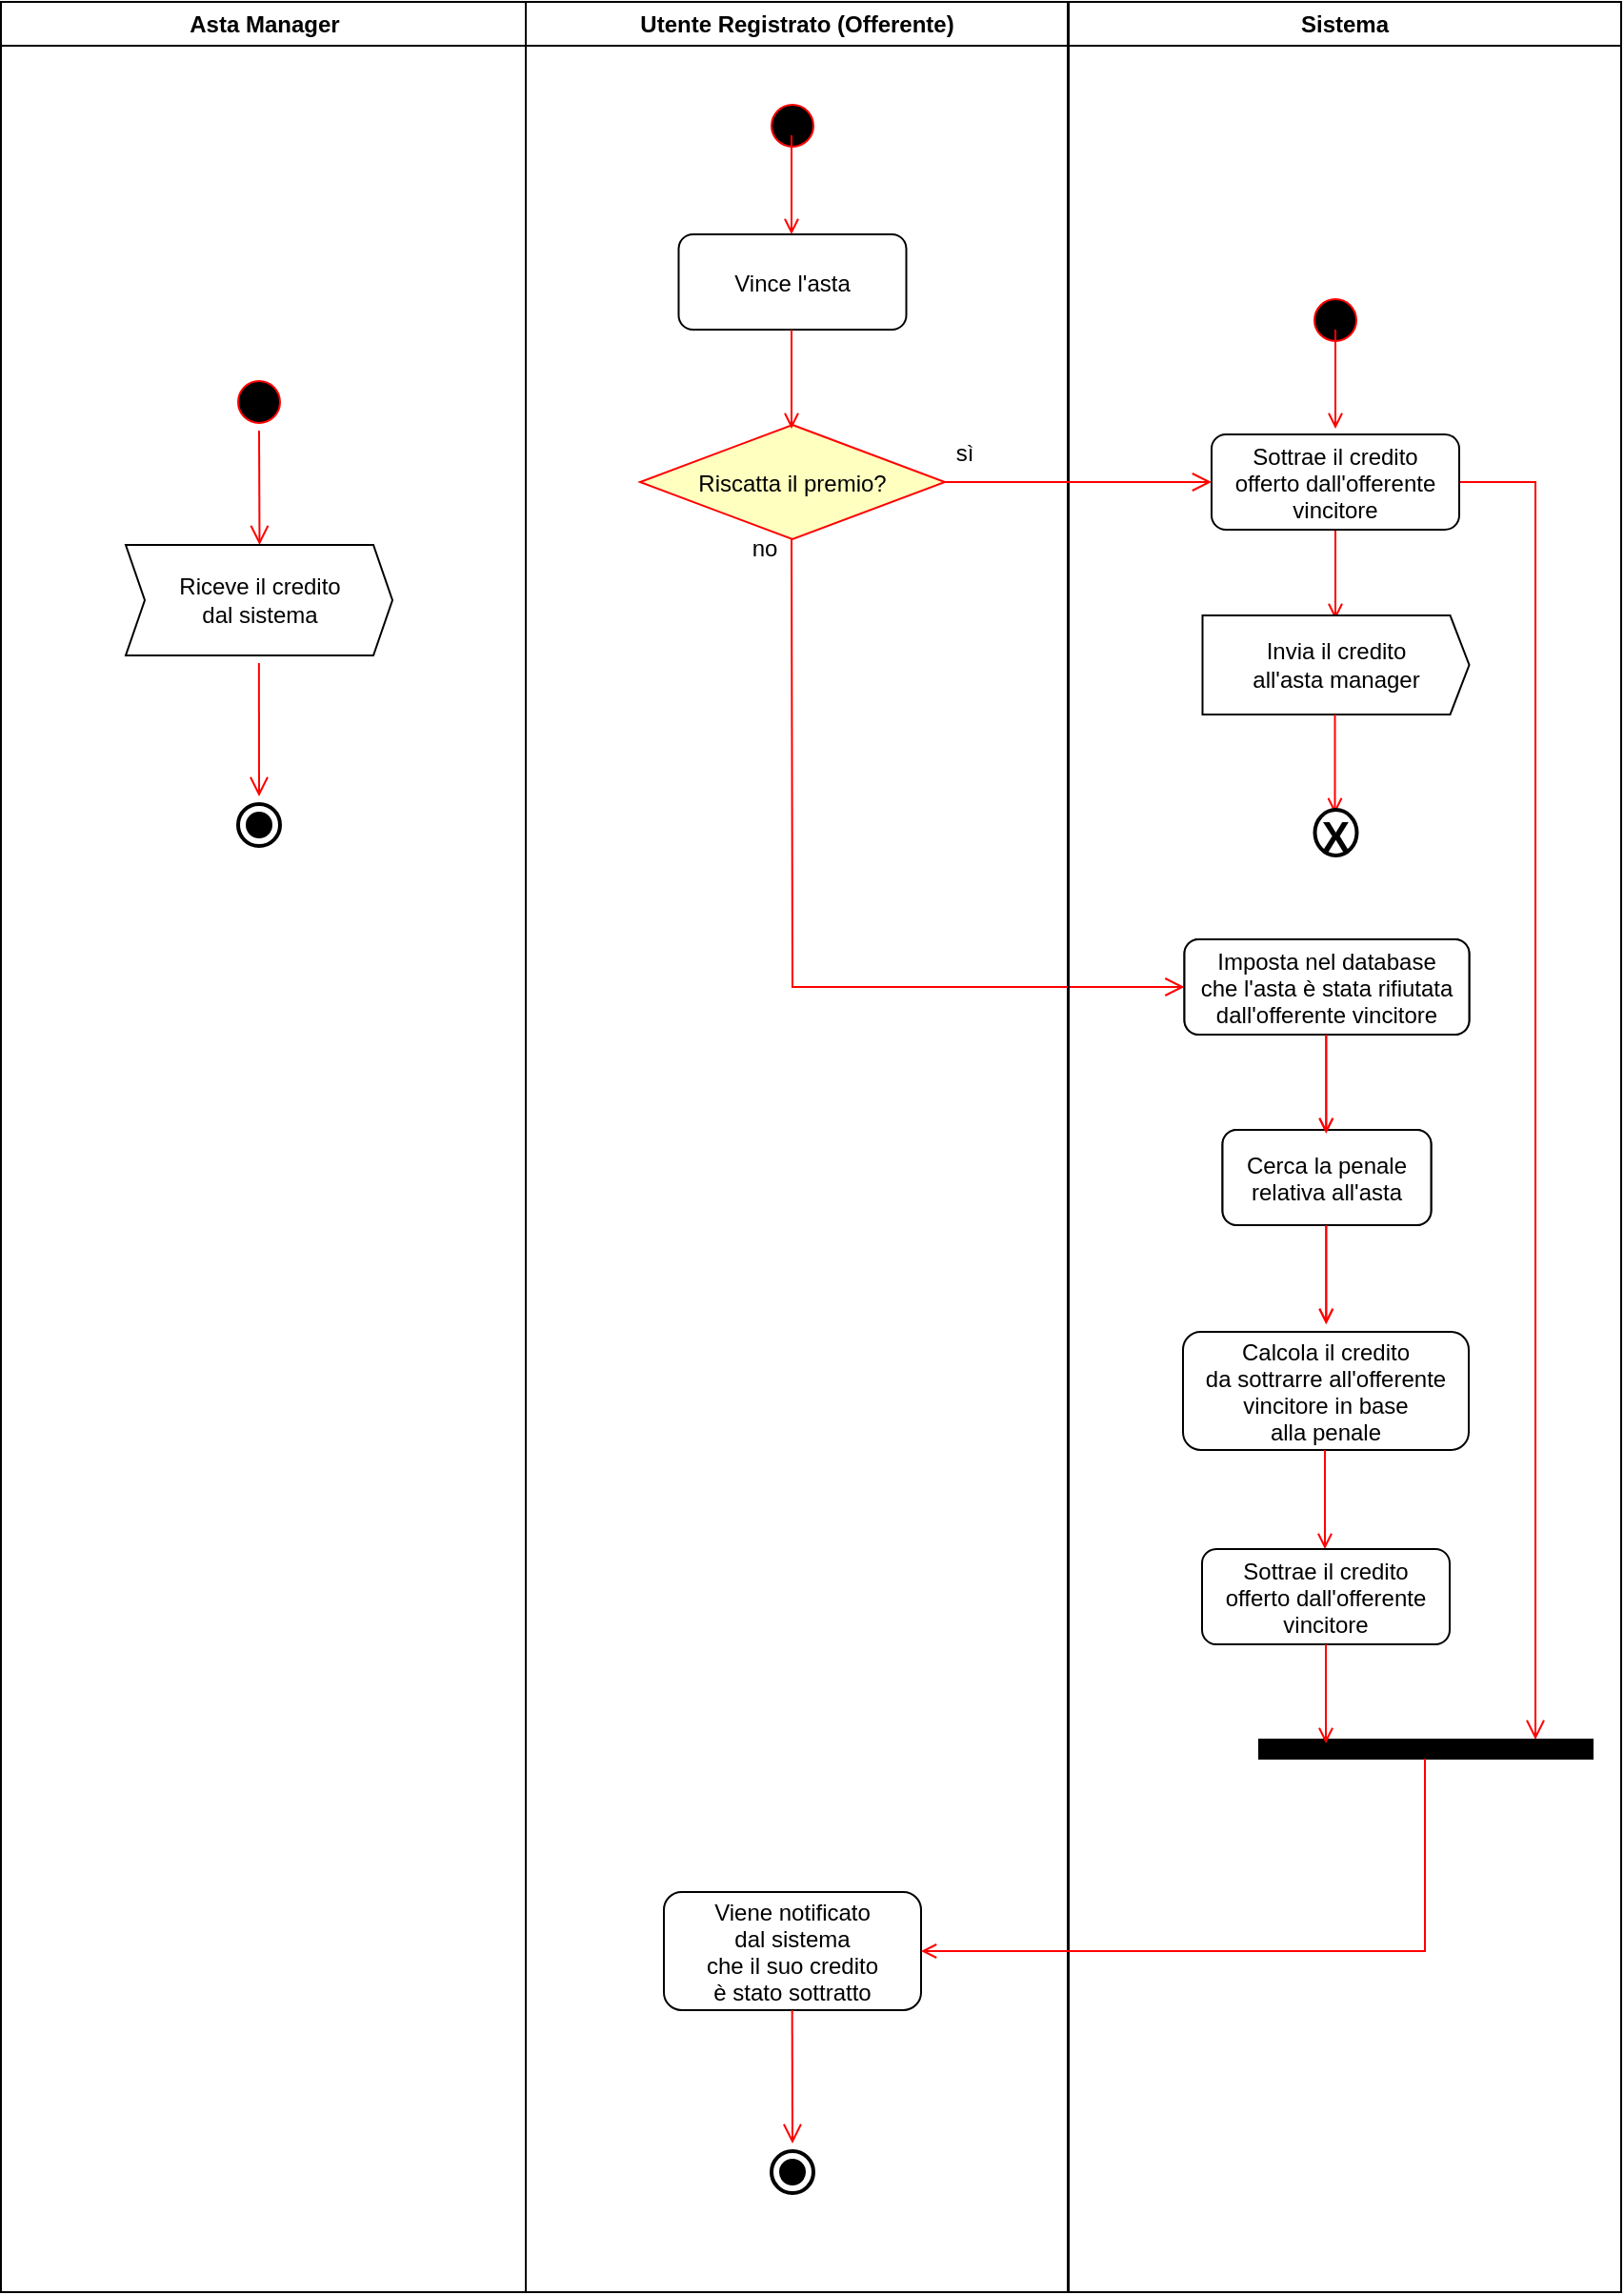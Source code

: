 <mxfile version="12.8.6" type="device"><diagram name="Page-1" id="e7e014a7-5840-1c2e-5031-d8a46d1fe8dd"><mxGraphModel dx="2037" dy="433" grid="1" gridSize="10" guides="1" tooltips="1" connect="1" arrows="1" fold="1" page="1" pageScale="1" pageWidth="1169" pageHeight="826" background="#ffffff" math="0" shadow="0"><root><mxCell id="0"/><mxCell id="1" parent="0"/><mxCell id="2" value="Utente Registrato (Offerente)" style="swimlane;whiteSpace=wrap;startSize=23;fillColor=#FFFFFF;" parent="1" vertex="1"><mxGeometry x="160" y="128" width="284.5" height="1202" as="geometry"/></mxCell><mxCell id="5" value="" style="ellipse;shape=startState;fillColor=#000000;strokeColor=#ff0000;" parent="2" vertex="1"><mxGeometry x="125" y="50" width="30" height="30" as="geometry"/></mxCell><mxCell id="eNjKnxnhM7I3QnOs5YvO-47" value="Vince l'asta" style="gradientColor=none;rounded=1;" parent="2" vertex="1"><mxGeometry x="80.25" y="122" width="119.5" height="50" as="geometry"/></mxCell><mxCell id="eNjKnxnhM7I3QnOs5YvO-108" value="Viene notificato&#10;dal sistema&#10;che il suo credito&#10;è stato sottratto" style="rounded=1;" parent="2" vertex="1"><mxGeometry x="72.5" y="992" width="135" height="62" as="geometry"/></mxCell><mxCell id="eNjKnxnhM7I3QnOs5YvO-105" value="" style="ellipse;shape=startState;fillColor=#FFFFFF;strokeColor=#000000;strokeWidth=2;" parent="2" vertex="1"><mxGeometry x="125" y="1124" width="30" height="30" as="geometry"/></mxCell><mxCell id="eNjKnxnhM7I3QnOs5YvO-107" value="" style="ellipse;shape=startState;fillColor=#000000;strokeColor=#000000;strokeWidth=2;" parent="2" vertex="1"><mxGeometry x="130" y="1129" width="20" height="20" as="geometry"/></mxCell><mxCell id="eNjKnxnhM7I3QnOs5YvO-71" value="Riscatta il premio?" style="rhombus;fillColor=#ffffc0;strokeColor=#ff0000;" parent="2" vertex="1"><mxGeometry x="60" y="222" width="160" height="60" as="geometry"/></mxCell><mxCell id="eNjKnxnhM7I3QnOs5YvO-134" value="no" style="text;html=1;align=center;verticalAlign=middle;resizable=0;points=[];autosize=1;" parent="2" vertex="1"><mxGeometry x="109.5" y="277" width="30" height="20" as="geometry"/></mxCell><mxCell id="eNjKnxnhM7I3QnOs5YvO-146" value="" style="edgeStyle=elbowEdgeStyle;elbow=horizontal;align=left;verticalAlign=top;endArrow=open;endSize=8;strokeColor=#FF0000;endFill=1;rounded=0" parent="2" edge="1"><mxGeometry x="-1" relative="1" as="geometry"><mxPoint x="139.83" y="1124" as="targetPoint"/><mxPoint x="139.83" y="1054" as="sourcePoint"/></mxGeometry></mxCell><mxCell id="_-u9GWf0EjWN9-HM1iEF-20" value="sì" style="text;html=1;align=center;verticalAlign=middle;resizable=0;points=[];autosize=1;" vertex="1" parent="2"><mxGeometry x="220" y="227" width="20" height="20" as="geometry"/></mxCell><mxCell id="_-u9GWf0EjWN9-HM1iEF-22" value="" style="endArrow=open;strokeColor=#FF0000;endFill=1;rounded=0" edge="1" parent="2"><mxGeometry relative="1" as="geometry"><mxPoint x="139.5" y="172" as="sourcePoint"/><mxPoint x="139.5" y="224" as="targetPoint"/></mxGeometry></mxCell><mxCell id="_-u9GWf0EjWN9-HM1iEF-54" value="" style="endArrow=open;strokeColor=#FF0000;endFill=1;rounded=0" edge="1" parent="2"><mxGeometry relative="1" as="geometry"><mxPoint x="139.5" y="70" as="sourcePoint"/><mxPoint x="139.5" y="122" as="targetPoint"/></mxGeometry></mxCell><mxCell id="_-u9GWf0EjWN9-HM1iEF-65" value="" style="edgeStyle=elbowEdgeStyle;elbow=horizontal;align=left;verticalAlign=top;endArrow=open;endSize=8;strokeColor=#FF0000;endFill=1;rounded=0;entryX=0;entryY=0.5;entryDx=0;entryDy=0;" edge="1" parent="2" target="_-u9GWf0EjWN9-HM1iEF-11"><mxGeometry x="-1" relative="1" as="geometry"><mxPoint x="139.5" y="352" as="targetPoint"/><mxPoint x="139.5" y="282" as="sourcePoint"/><Array as="points"><mxPoint x="140" y="402"/></Array></mxGeometry></mxCell><mxCell id="3" value="Sistema" style="swimlane;whiteSpace=wrap;startSize=23;" parent="1" vertex="1"><mxGeometry x="445" y="128" width="290" height="1202" as="geometry"/></mxCell><mxCell id="eNjKnxnhM7I3QnOs5YvO-135" value="Imposta nel database&#10;che l'asta è stata rifiutata&#10;dall'offerente vincitore" style="rounded=1;" parent="3" vertex="1"><mxGeometry x="60.75" y="492" width="149.5" height="50" as="geometry"/></mxCell><mxCell id="eNjKnxnhM7I3QnOs5YvO-136" value="Cerca la penale &#10;relativa all'asta" style="rounded=1;" parent="3" vertex="1"><mxGeometry x="80.75" y="592" width="109.5" height="50" as="geometry"/></mxCell><mxCell id="eNjKnxnhM7I3QnOs5YvO-137" value="" style="endArrow=open;strokeColor=#FF0000;endFill=1;rounded=0" parent="3" edge="1"><mxGeometry relative="1" as="geometry"><mxPoint x="135.16" y="542" as="sourcePoint"/><mxPoint x="135.16" y="594" as="targetPoint"/></mxGeometry></mxCell><mxCell id="eNjKnxnhM7I3QnOs5YvO-139" value="" style="endArrow=open;strokeColor=#FF0000;endFill=1;rounded=0" parent="3" edge="1"><mxGeometry relative="1" as="geometry"><mxPoint x="135.16" y="642.0" as="sourcePoint"/><mxPoint x="135.16" y="694" as="targetPoint"/></mxGeometry></mxCell><mxCell id="_-u9GWf0EjWN9-HM1iEF-6" value="Sistema" style="swimlane;whiteSpace=wrap;startSize=23;" vertex="1" parent="3"><mxGeometry width="290" height="1202" as="geometry"/></mxCell><mxCell id="_-u9GWf0EjWN9-HM1iEF-11" value="Imposta nel database&#10;che l'asta è stata rifiutata&#10;dall'offerente vincitore" style="rounded=1;" vertex="1" parent="_-u9GWf0EjWN9-HM1iEF-6"><mxGeometry x="60.75" y="492" width="149.5" height="50" as="geometry"/></mxCell><mxCell id="_-u9GWf0EjWN9-HM1iEF-12" value="Cerca la penale &#10;relativa all'asta" style="rounded=1;" vertex="1" parent="_-u9GWf0EjWN9-HM1iEF-6"><mxGeometry x="80.75" y="592" width="109.5" height="50" as="geometry"/></mxCell><mxCell id="_-u9GWf0EjWN9-HM1iEF-13" value="" style="endArrow=open;strokeColor=#FF0000;endFill=1;rounded=0" edge="1" parent="_-u9GWf0EjWN9-HM1iEF-6"><mxGeometry relative="1" as="geometry"><mxPoint x="135.16" y="542" as="sourcePoint"/><mxPoint x="135.16" y="594" as="targetPoint"/></mxGeometry></mxCell><mxCell id="_-u9GWf0EjWN9-HM1iEF-15" value="" style="endArrow=open;strokeColor=#FF0000;endFill=1;rounded=0" edge="1" parent="_-u9GWf0EjWN9-HM1iEF-6"><mxGeometry relative="1" as="geometry"><mxPoint x="135.16" y="642.0" as="sourcePoint"/><mxPoint x="135.16" y="694" as="targetPoint"/></mxGeometry></mxCell><mxCell id="_-u9GWf0EjWN9-HM1iEF-23" value="" style="endArrow=open;strokeColor=#FF0000;endFill=1;rounded=0" edge="1" parent="_-u9GWf0EjWN9-HM1iEF-6"><mxGeometry relative="1" as="geometry"><mxPoint x="140" y="272" as="sourcePoint"/><mxPoint x="140" y="324" as="targetPoint"/></mxGeometry></mxCell><mxCell id="_-u9GWf0EjWN9-HM1iEF-51" value="" style="ellipse;shape=startState;fillColor=#000000;strokeColor=#ff0000;" vertex="1" parent="_-u9GWf0EjWN9-HM1iEF-6"><mxGeometry x="125" y="152" width="30" height="30" as="geometry"/></mxCell><mxCell id="_-u9GWf0EjWN9-HM1iEF-52" value="" style="endArrow=open;strokeColor=#FF0000;endFill=1;rounded=0" edge="1" parent="_-u9GWf0EjWN9-HM1iEF-6"><mxGeometry relative="1" as="geometry"><mxPoint x="140" y="172" as="sourcePoint"/><mxPoint x="140" y="224" as="targetPoint"/></mxGeometry></mxCell><mxCell id="_-u9GWf0EjWN9-HM1iEF-60" value="Invia il credito&lt;br&gt;all'asta manager" style="html=1;shadow=0;dashed=0;align=center;verticalAlign=middle;shape=mxgraph.arrows2.arrow;dy=0;dx=10;notch=0;rounded=0;comic=0;strokeWidth=1;" vertex="1" parent="_-u9GWf0EjWN9-HM1iEF-6"><mxGeometry x="70.25" y="322" width="140" height="52" as="geometry"/></mxCell><mxCell id="_-u9GWf0EjWN9-HM1iEF-61" value="" style="endArrow=open;strokeColor=#FF0000;endFill=1;rounded=0" edge="1" parent="_-u9GWf0EjWN9-HM1iEF-6"><mxGeometry relative="1" as="geometry"><mxPoint x="139.75" y="374" as="sourcePoint"/><mxPoint x="139.75" y="426" as="targetPoint"/></mxGeometry></mxCell><mxCell id="_-u9GWf0EjWN9-HM1iEF-62" value="X" style="ellipse;shape=startState;fillColor=#FFFFFF;strokeColor=#000000;strokeWidth=2;fontSize=22;fontStyle=1" vertex="1" parent="_-u9GWf0EjWN9-HM1iEF-6"><mxGeometry x="125.25" y="420" width="30" height="32" as="geometry"/></mxCell><mxCell id="_-u9GWf0EjWN9-HM1iEF-70" value="Calcola il credito&#10;da sottrarre all'offerente&#10;vincitore in base&#10;alla penale" style="rounded=1;" vertex="1" parent="_-u9GWf0EjWN9-HM1iEF-6"><mxGeometry x="60" y="698" width="150" height="62" as="geometry"/></mxCell><mxCell id="_-u9GWf0EjWN9-HM1iEF-71" value="" style="endArrow=open;strokeColor=#FF0000;endFill=1;rounded=0" edge="1" parent="_-u9GWf0EjWN9-HM1iEF-6"><mxGeometry relative="1" as="geometry"><mxPoint x="134.5" y="760" as="sourcePoint"/><mxPoint x="134.5" y="812" as="targetPoint"/></mxGeometry></mxCell><mxCell id="_-u9GWf0EjWN9-HM1iEF-72" value="Sottrae il credito&#10;offerto dall'offerente&#10;vincitore" style="rounded=1;" vertex="1" parent="_-u9GWf0EjWN9-HM1iEF-6"><mxGeometry x="70" y="812" width="130" height="50" as="geometry"/></mxCell><mxCell id="_-u9GWf0EjWN9-HM1iEF-73" value="" style="edgeStyle=elbowEdgeStyle;elbow=horizontal;verticalAlign=bottom;endArrow=open;endSize=8;strokeColor=#FF0000;endFill=1;rounded=0;exitX=1;exitY=0.5;exitDx=0;exitDy=0;" edge="1" parent="_-u9GWf0EjWN9-HM1iEF-6"><mxGeometry x="-99" y="-149" as="geometry"><mxPoint x="245" y="912" as="targetPoint"/><mxPoint x="200" y="252" as="sourcePoint"/><Array as="points"><mxPoint x="245" y="562"/></Array></mxGeometry></mxCell><mxCell id="_-u9GWf0EjWN9-HM1iEF-75" value="" style="rounded=0;whiteSpace=wrap;html=1;shadow=0;comic=0;strokeWidth=1;fontSize=22;fontColor=none;fillColor=#000000;" vertex="1" parent="_-u9GWf0EjWN9-HM1iEF-6"><mxGeometry x="100" y="912" width="175" height="10" as="geometry"/></mxCell><mxCell id="_-u9GWf0EjWN9-HM1iEF-77" value="" style="endArrow=open;strokeColor=#FF0000;endFill=1;rounded=0" edge="1" parent="_-u9GWf0EjWN9-HM1iEF-6"><mxGeometry relative="1" as="geometry"><mxPoint x="135" y="862" as="sourcePoint"/><mxPoint x="135" y="914" as="targetPoint"/></mxGeometry></mxCell><mxCell id="_-u9GWf0EjWN9-HM1iEF-80" value="" style="endArrow=open;strokeColor=#FF0000;endFill=1;rounded=0;entryX=1;entryY=0.5;entryDx=0;entryDy=0;" edge="1" parent="_-u9GWf0EjWN9-HM1iEF-6" target="eNjKnxnhM7I3QnOs5YvO-108"><mxGeometry relative="1" as="geometry"><mxPoint x="187" y="922" as="sourcePoint"/><mxPoint x="187" y="974" as="targetPoint"/><Array as="points"><mxPoint x="187" y="1023"/></Array></mxGeometry></mxCell><mxCell id="eNjKnxnhM7I3QnOs5YvO-111" value="Asta Manager" style="swimlane;whiteSpace=wrap" parent="1" vertex="1"><mxGeometry x="-115.5" y="128" width="275.5" height="1202" as="geometry"/></mxCell><mxCell id="eNjKnxnhM7I3QnOs5YvO-132" value="" style="ellipse;shape=startState;fillColor=#FFFFFF;strokeColor=#000000;strokeWidth=2;" parent="eNjKnxnhM7I3QnOs5YvO-111" vertex="1"><mxGeometry x="120.5" y="417" width="30" height="30" as="geometry"/></mxCell><mxCell id="eNjKnxnhM7I3QnOs5YvO-114" value="" style="edgeStyle=elbowEdgeStyle;elbow=horizontal;align=left;verticalAlign=top;endArrow=open;endSize=8;strokeColor=#FF0000;endFill=1;rounded=0" parent="eNjKnxnhM7I3QnOs5YvO-111" edge="1"><mxGeometry x="-1" relative="1" as="geometry"><mxPoint x="135.43" y="417" as="targetPoint"/><mxPoint x="135.43" y="347" as="sourcePoint"/></mxGeometry></mxCell><mxCell id="eNjKnxnhM7I3QnOs5YvO-116" value="" style="ellipse;shape=startState;fillColor=#000000;strokeColor=#ff0000;" parent="eNjKnxnhM7I3QnOs5YvO-111" vertex="1"><mxGeometry x="120.5" y="195" width="30" height="30" as="geometry"/></mxCell><mxCell id="eNjKnxnhM7I3QnOs5YvO-117" value="" style="edgeStyle=elbowEdgeStyle;elbow=horizontal;verticalAlign=bottom;endArrow=open;endSize=8;strokeColor=#FF0000;endFill=1;rounded=0" parent="eNjKnxnhM7I3QnOs5YvO-111" source="eNjKnxnhM7I3QnOs5YvO-116" edge="1"><mxGeometry x="-346.75" y="100" as="geometry"><mxPoint x="136.25" y="285" as="targetPoint"/><Array as="points"><mxPoint x="135.75" y="265"/></Array></mxGeometry></mxCell><mxCell id="eNjKnxnhM7I3QnOs5YvO-131" value="" style="ellipse;shape=startState;fillColor=#000000;strokeColor=#000000;strokeWidth=2;" parent="eNjKnxnhM7I3QnOs5YvO-111" vertex="1"><mxGeometry x="125.5" y="422" width="20" height="20" as="geometry"/></mxCell><mxCell id="_-u9GWf0EjWN9-HM1iEF-59" value="Riceve il credito&lt;br&gt;dal sistema" style="html=1;shadow=0;dashed=0;align=center;verticalAlign=middle;shape=mxgraph.arrows2.arrow;dy=0;dx=10;notch=10;rounded=0;comic=0;strokeWidth=1;" vertex="1" parent="eNjKnxnhM7I3QnOs5YvO-111"><mxGeometry x="65.5" y="285" width="140" height="58" as="geometry"/></mxCell><mxCell id="_-u9GWf0EjWN9-HM1iEF-21" value="Sottrae il credito&#10;offerto dall'offerente&#10;vincitore" style="rounded=1;" vertex="1" parent="1"><mxGeometry x="520" y="355" width="130" height="50" as="geometry"/></mxCell><mxCell id="_-u9GWf0EjWN9-HM1iEF-19" value="" style="edgeStyle=elbowEdgeStyle;elbow=horizontal;verticalAlign=bottom;endArrow=open;endSize=8;strokeColor=#FF0000;endFill=1;rounded=0;exitX=1;exitY=0.5;exitDx=0;exitDy=0;entryX=0;entryY=0.5;entryDx=0;entryDy=0;" edge="1" parent="1" source="eNjKnxnhM7I3QnOs5YvO-71" target="_-u9GWf0EjWN9-HM1iEF-21"><mxGeometry x="81" y="-21" as="geometry"><mxPoint x="504.5" y="375" as="targetPoint"/><mxPoint x="389" y="375" as="sourcePoint"/></mxGeometry></mxCell></root></mxGraphModel></diagram></mxfile>